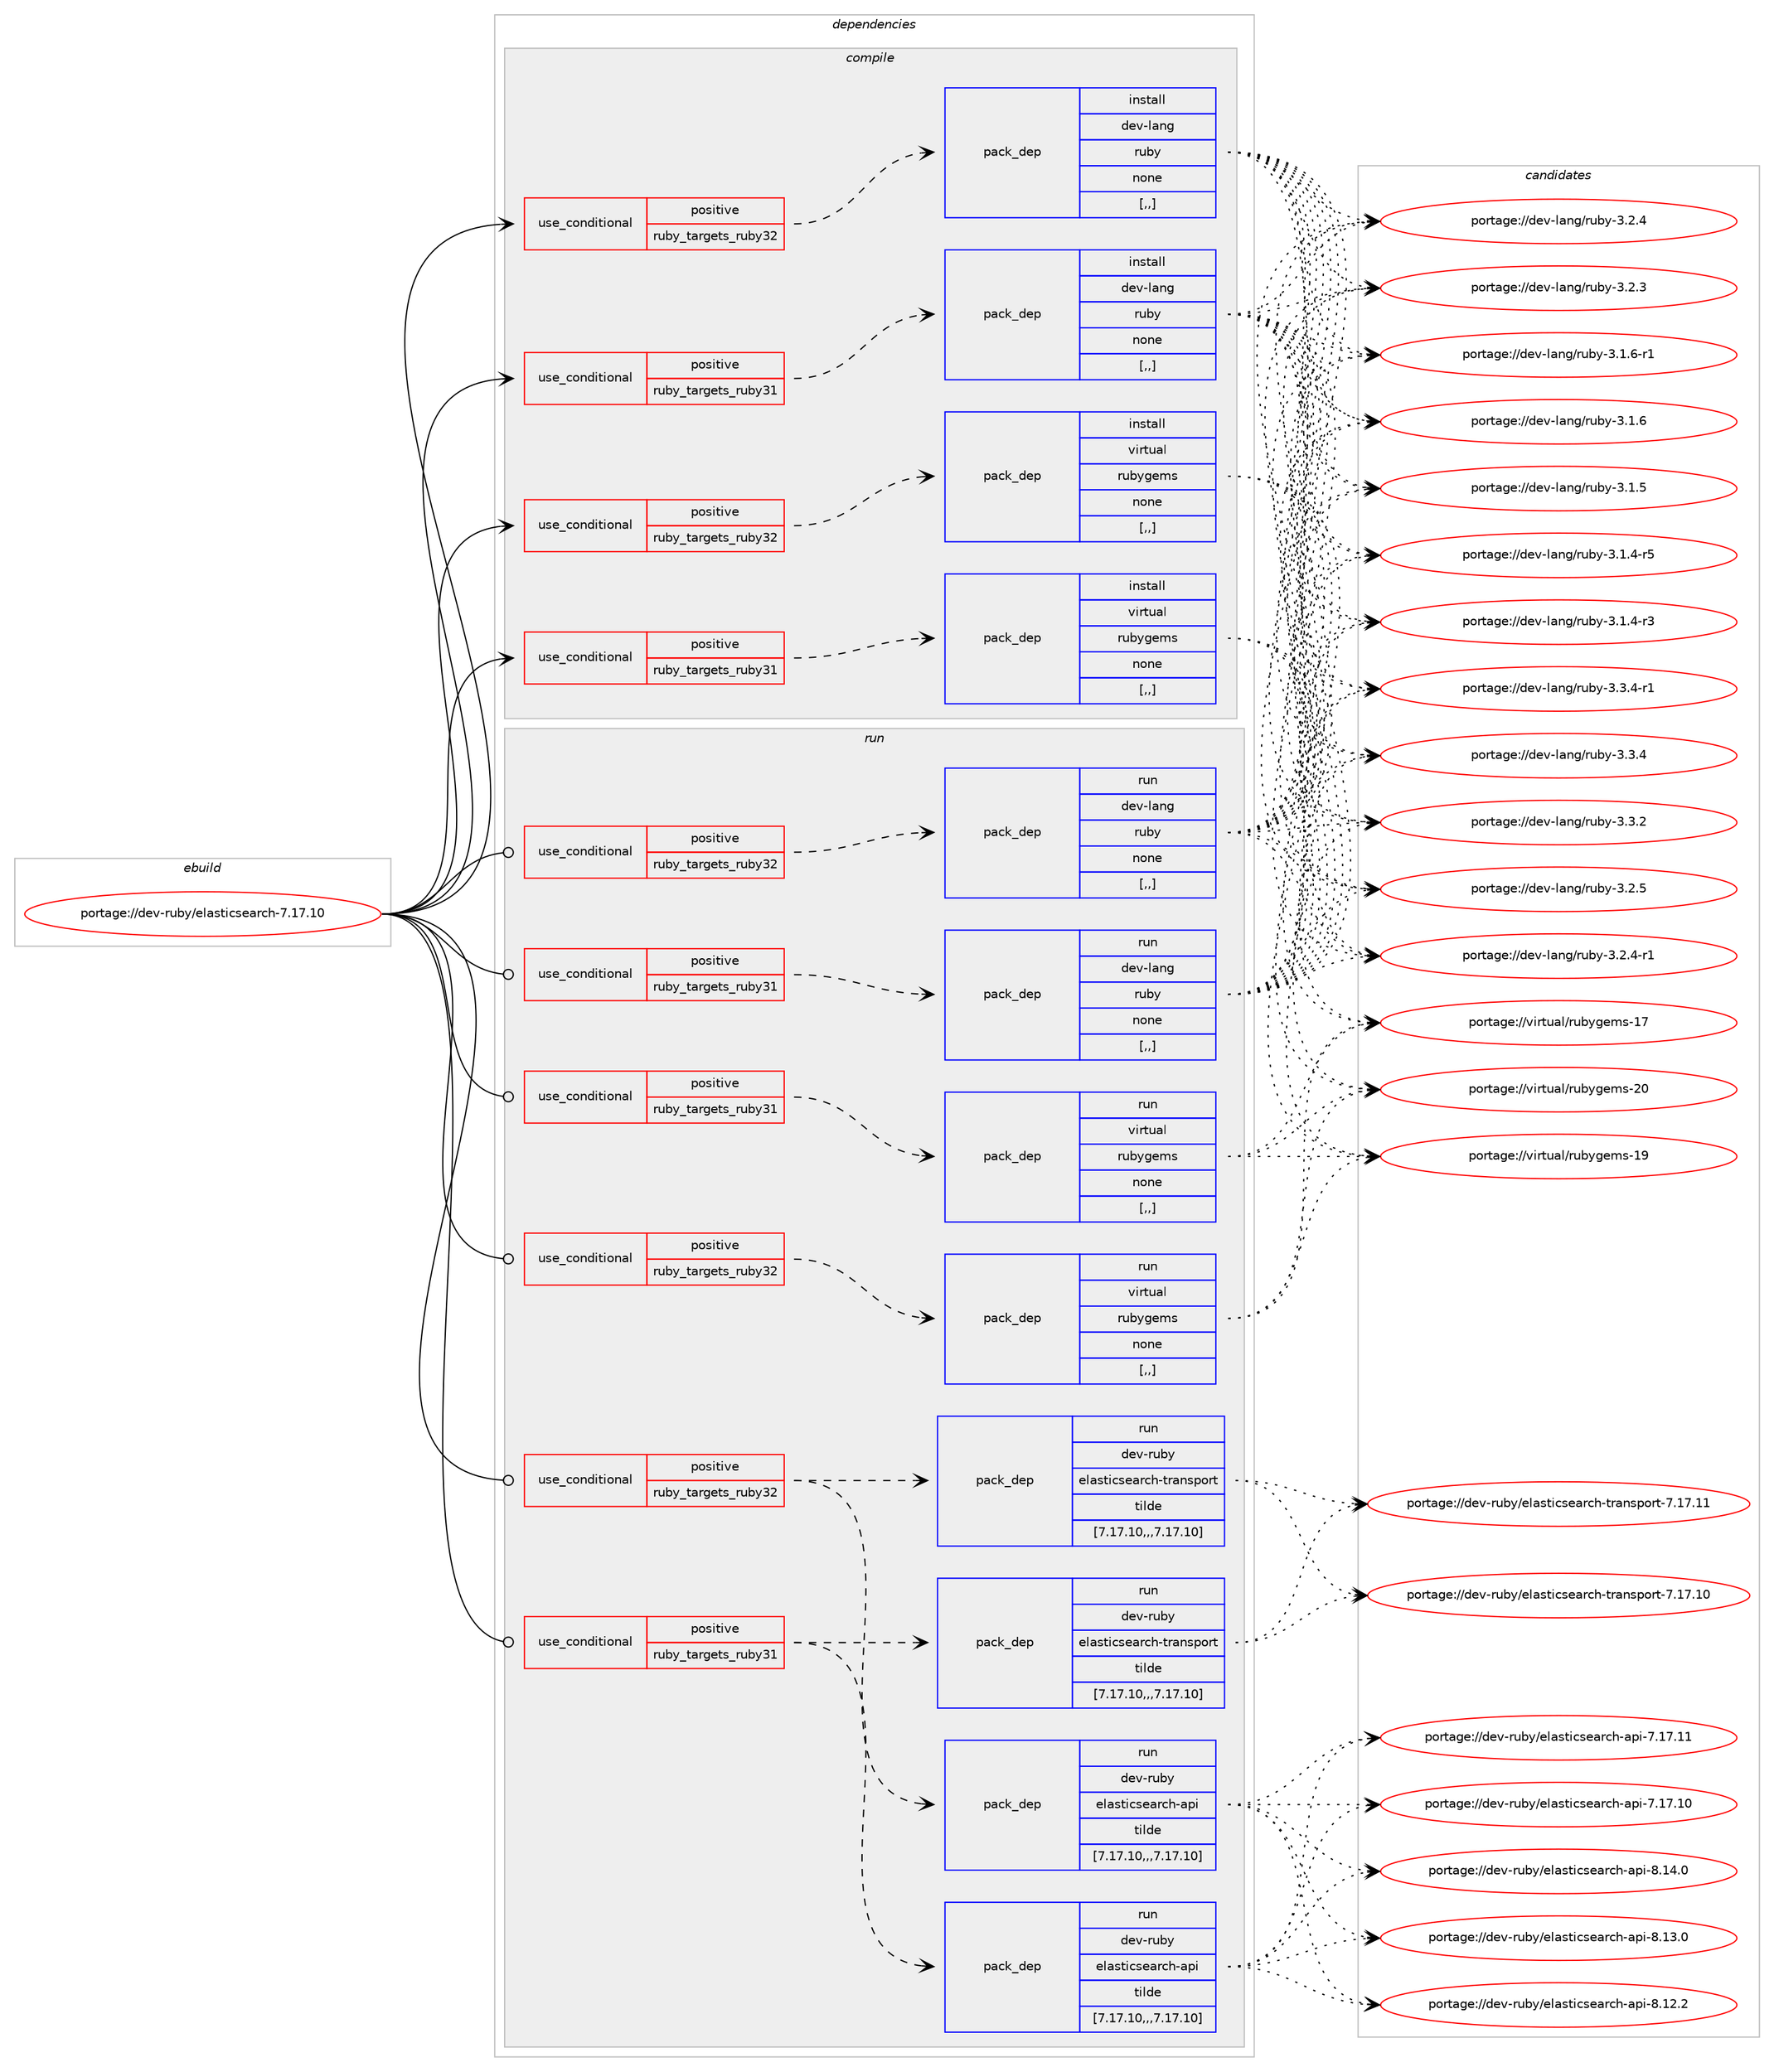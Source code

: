 digraph prolog {

# *************
# Graph options
# *************

newrank=true;
concentrate=true;
compound=true;
graph [rankdir=LR,fontname=Helvetica,fontsize=10,ranksep=1.5];#, ranksep=2.5, nodesep=0.2];
edge  [arrowhead=vee];
node  [fontname=Helvetica,fontsize=10];

# **********
# The ebuild
# **********

subgraph cluster_leftcol {
color=gray;
label=<<i>ebuild</i>>;
id [label="portage://dev-ruby/elasticsearch-7.17.10", color=red, width=4, href="../dev-ruby/elasticsearch-7.17.10.svg"];
}

# ****************
# The dependencies
# ****************

subgraph cluster_midcol {
color=gray;
label=<<i>dependencies</i>>;
subgraph cluster_compile {
fillcolor="#eeeeee";
style=filled;
label=<<i>compile</i>>;
subgraph cond47108 {
dependency182421 [label=<<TABLE BORDER="0" CELLBORDER="1" CELLSPACING="0" CELLPADDING="4"><TR><TD ROWSPAN="3" CELLPADDING="10">use_conditional</TD></TR><TR><TD>positive</TD></TR><TR><TD>ruby_targets_ruby31</TD></TR></TABLE>>, shape=none, color=red];
subgraph pack134005 {
dependency182422 [label=<<TABLE BORDER="0" CELLBORDER="1" CELLSPACING="0" CELLPADDING="4" WIDTH="220"><TR><TD ROWSPAN="6" CELLPADDING="30">pack_dep</TD></TR><TR><TD WIDTH="110">install</TD></TR><TR><TD>dev-lang</TD></TR><TR><TD>ruby</TD></TR><TR><TD>none</TD></TR><TR><TD>[,,]</TD></TR></TABLE>>, shape=none, color=blue];
}
dependency182421:e -> dependency182422:w [weight=20,style="dashed",arrowhead="vee"];
}
id:e -> dependency182421:w [weight=20,style="solid",arrowhead="vee"];
subgraph cond47109 {
dependency182423 [label=<<TABLE BORDER="0" CELLBORDER="1" CELLSPACING="0" CELLPADDING="4"><TR><TD ROWSPAN="3" CELLPADDING="10">use_conditional</TD></TR><TR><TD>positive</TD></TR><TR><TD>ruby_targets_ruby31</TD></TR></TABLE>>, shape=none, color=red];
subgraph pack134006 {
dependency182424 [label=<<TABLE BORDER="0" CELLBORDER="1" CELLSPACING="0" CELLPADDING="4" WIDTH="220"><TR><TD ROWSPAN="6" CELLPADDING="30">pack_dep</TD></TR><TR><TD WIDTH="110">install</TD></TR><TR><TD>virtual</TD></TR><TR><TD>rubygems</TD></TR><TR><TD>none</TD></TR><TR><TD>[,,]</TD></TR></TABLE>>, shape=none, color=blue];
}
dependency182423:e -> dependency182424:w [weight=20,style="dashed",arrowhead="vee"];
}
id:e -> dependency182423:w [weight=20,style="solid",arrowhead="vee"];
subgraph cond47110 {
dependency182425 [label=<<TABLE BORDER="0" CELLBORDER="1" CELLSPACING="0" CELLPADDING="4"><TR><TD ROWSPAN="3" CELLPADDING="10">use_conditional</TD></TR><TR><TD>positive</TD></TR><TR><TD>ruby_targets_ruby32</TD></TR></TABLE>>, shape=none, color=red];
subgraph pack134007 {
dependency182426 [label=<<TABLE BORDER="0" CELLBORDER="1" CELLSPACING="0" CELLPADDING="4" WIDTH="220"><TR><TD ROWSPAN="6" CELLPADDING="30">pack_dep</TD></TR><TR><TD WIDTH="110">install</TD></TR><TR><TD>dev-lang</TD></TR><TR><TD>ruby</TD></TR><TR><TD>none</TD></TR><TR><TD>[,,]</TD></TR></TABLE>>, shape=none, color=blue];
}
dependency182425:e -> dependency182426:w [weight=20,style="dashed",arrowhead="vee"];
}
id:e -> dependency182425:w [weight=20,style="solid",arrowhead="vee"];
subgraph cond47111 {
dependency182427 [label=<<TABLE BORDER="0" CELLBORDER="1" CELLSPACING="0" CELLPADDING="4"><TR><TD ROWSPAN="3" CELLPADDING="10">use_conditional</TD></TR><TR><TD>positive</TD></TR><TR><TD>ruby_targets_ruby32</TD></TR></TABLE>>, shape=none, color=red];
subgraph pack134008 {
dependency182428 [label=<<TABLE BORDER="0" CELLBORDER="1" CELLSPACING="0" CELLPADDING="4" WIDTH="220"><TR><TD ROWSPAN="6" CELLPADDING="30">pack_dep</TD></TR><TR><TD WIDTH="110">install</TD></TR><TR><TD>virtual</TD></TR><TR><TD>rubygems</TD></TR><TR><TD>none</TD></TR><TR><TD>[,,]</TD></TR></TABLE>>, shape=none, color=blue];
}
dependency182427:e -> dependency182428:w [weight=20,style="dashed",arrowhead="vee"];
}
id:e -> dependency182427:w [weight=20,style="solid",arrowhead="vee"];
}
subgraph cluster_compileandrun {
fillcolor="#eeeeee";
style=filled;
label=<<i>compile and run</i>>;
}
subgraph cluster_run {
fillcolor="#eeeeee";
style=filled;
label=<<i>run</i>>;
subgraph cond47112 {
dependency182429 [label=<<TABLE BORDER="0" CELLBORDER="1" CELLSPACING="0" CELLPADDING="4"><TR><TD ROWSPAN="3" CELLPADDING="10">use_conditional</TD></TR><TR><TD>positive</TD></TR><TR><TD>ruby_targets_ruby31</TD></TR></TABLE>>, shape=none, color=red];
subgraph pack134009 {
dependency182430 [label=<<TABLE BORDER="0" CELLBORDER="1" CELLSPACING="0" CELLPADDING="4" WIDTH="220"><TR><TD ROWSPAN="6" CELLPADDING="30">pack_dep</TD></TR><TR><TD WIDTH="110">run</TD></TR><TR><TD>dev-lang</TD></TR><TR><TD>ruby</TD></TR><TR><TD>none</TD></TR><TR><TD>[,,]</TD></TR></TABLE>>, shape=none, color=blue];
}
dependency182429:e -> dependency182430:w [weight=20,style="dashed",arrowhead="vee"];
}
id:e -> dependency182429:w [weight=20,style="solid",arrowhead="odot"];
subgraph cond47113 {
dependency182431 [label=<<TABLE BORDER="0" CELLBORDER="1" CELLSPACING="0" CELLPADDING="4"><TR><TD ROWSPAN="3" CELLPADDING="10">use_conditional</TD></TR><TR><TD>positive</TD></TR><TR><TD>ruby_targets_ruby31</TD></TR></TABLE>>, shape=none, color=red];
subgraph pack134010 {
dependency182432 [label=<<TABLE BORDER="0" CELLBORDER="1" CELLSPACING="0" CELLPADDING="4" WIDTH="220"><TR><TD ROWSPAN="6" CELLPADDING="30">pack_dep</TD></TR><TR><TD WIDTH="110">run</TD></TR><TR><TD>dev-ruby</TD></TR><TR><TD>elasticsearch-api</TD></TR><TR><TD>tilde</TD></TR><TR><TD>[7.17.10,,,7.17.10]</TD></TR></TABLE>>, shape=none, color=blue];
}
dependency182431:e -> dependency182432:w [weight=20,style="dashed",arrowhead="vee"];
subgraph pack134011 {
dependency182433 [label=<<TABLE BORDER="0" CELLBORDER="1" CELLSPACING="0" CELLPADDING="4" WIDTH="220"><TR><TD ROWSPAN="6" CELLPADDING="30">pack_dep</TD></TR><TR><TD WIDTH="110">run</TD></TR><TR><TD>dev-ruby</TD></TR><TR><TD>elasticsearch-transport</TD></TR><TR><TD>tilde</TD></TR><TR><TD>[7.17.10,,,7.17.10]</TD></TR></TABLE>>, shape=none, color=blue];
}
dependency182431:e -> dependency182433:w [weight=20,style="dashed",arrowhead="vee"];
}
id:e -> dependency182431:w [weight=20,style="solid",arrowhead="odot"];
subgraph cond47114 {
dependency182434 [label=<<TABLE BORDER="0" CELLBORDER="1" CELLSPACING="0" CELLPADDING="4"><TR><TD ROWSPAN="3" CELLPADDING="10">use_conditional</TD></TR><TR><TD>positive</TD></TR><TR><TD>ruby_targets_ruby31</TD></TR></TABLE>>, shape=none, color=red];
subgraph pack134012 {
dependency182435 [label=<<TABLE BORDER="0" CELLBORDER="1" CELLSPACING="0" CELLPADDING="4" WIDTH="220"><TR><TD ROWSPAN="6" CELLPADDING="30">pack_dep</TD></TR><TR><TD WIDTH="110">run</TD></TR><TR><TD>virtual</TD></TR><TR><TD>rubygems</TD></TR><TR><TD>none</TD></TR><TR><TD>[,,]</TD></TR></TABLE>>, shape=none, color=blue];
}
dependency182434:e -> dependency182435:w [weight=20,style="dashed",arrowhead="vee"];
}
id:e -> dependency182434:w [weight=20,style="solid",arrowhead="odot"];
subgraph cond47115 {
dependency182436 [label=<<TABLE BORDER="0" CELLBORDER="1" CELLSPACING="0" CELLPADDING="4"><TR><TD ROWSPAN="3" CELLPADDING="10">use_conditional</TD></TR><TR><TD>positive</TD></TR><TR><TD>ruby_targets_ruby32</TD></TR></TABLE>>, shape=none, color=red];
subgraph pack134013 {
dependency182437 [label=<<TABLE BORDER="0" CELLBORDER="1" CELLSPACING="0" CELLPADDING="4" WIDTH="220"><TR><TD ROWSPAN="6" CELLPADDING="30">pack_dep</TD></TR><TR><TD WIDTH="110">run</TD></TR><TR><TD>dev-lang</TD></TR><TR><TD>ruby</TD></TR><TR><TD>none</TD></TR><TR><TD>[,,]</TD></TR></TABLE>>, shape=none, color=blue];
}
dependency182436:e -> dependency182437:w [weight=20,style="dashed",arrowhead="vee"];
}
id:e -> dependency182436:w [weight=20,style="solid",arrowhead="odot"];
subgraph cond47116 {
dependency182438 [label=<<TABLE BORDER="0" CELLBORDER="1" CELLSPACING="0" CELLPADDING="4"><TR><TD ROWSPAN="3" CELLPADDING="10">use_conditional</TD></TR><TR><TD>positive</TD></TR><TR><TD>ruby_targets_ruby32</TD></TR></TABLE>>, shape=none, color=red];
subgraph pack134014 {
dependency182439 [label=<<TABLE BORDER="0" CELLBORDER="1" CELLSPACING="0" CELLPADDING="4" WIDTH="220"><TR><TD ROWSPAN="6" CELLPADDING="30">pack_dep</TD></TR><TR><TD WIDTH="110">run</TD></TR><TR><TD>dev-ruby</TD></TR><TR><TD>elasticsearch-api</TD></TR><TR><TD>tilde</TD></TR><TR><TD>[7.17.10,,,7.17.10]</TD></TR></TABLE>>, shape=none, color=blue];
}
dependency182438:e -> dependency182439:w [weight=20,style="dashed",arrowhead="vee"];
subgraph pack134015 {
dependency182440 [label=<<TABLE BORDER="0" CELLBORDER="1" CELLSPACING="0" CELLPADDING="4" WIDTH="220"><TR><TD ROWSPAN="6" CELLPADDING="30">pack_dep</TD></TR><TR><TD WIDTH="110">run</TD></TR><TR><TD>dev-ruby</TD></TR><TR><TD>elasticsearch-transport</TD></TR><TR><TD>tilde</TD></TR><TR><TD>[7.17.10,,,7.17.10]</TD></TR></TABLE>>, shape=none, color=blue];
}
dependency182438:e -> dependency182440:w [weight=20,style="dashed",arrowhead="vee"];
}
id:e -> dependency182438:w [weight=20,style="solid",arrowhead="odot"];
subgraph cond47117 {
dependency182441 [label=<<TABLE BORDER="0" CELLBORDER="1" CELLSPACING="0" CELLPADDING="4"><TR><TD ROWSPAN="3" CELLPADDING="10">use_conditional</TD></TR><TR><TD>positive</TD></TR><TR><TD>ruby_targets_ruby32</TD></TR></TABLE>>, shape=none, color=red];
subgraph pack134016 {
dependency182442 [label=<<TABLE BORDER="0" CELLBORDER="1" CELLSPACING="0" CELLPADDING="4" WIDTH="220"><TR><TD ROWSPAN="6" CELLPADDING="30">pack_dep</TD></TR><TR><TD WIDTH="110">run</TD></TR><TR><TD>virtual</TD></TR><TR><TD>rubygems</TD></TR><TR><TD>none</TD></TR><TR><TD>[,,]</TD></TR></TABLE>>, shape=none, color=blue];
}
dependency182441:e -> dependency182442:w [weight=20,style="dashed",arrowhead="vee"];
}
id:e -> dependency182441:w [weight=20,style="solid",arrowhead="odot"];
}
}

# **************
# The candidates
# **************

subgraph cluster_choices {
rank=same;
color=gray;
label=<<i>candidates</i>>;

subgraph choice134005 {
color=black;
nodesep=1;
choice100101118451089711010347114117981214551465146524511449 [label="portage://dev-lang/ruby-3.3.4-r1", color=red, width=4,href="../dev-lang/ruby-3.3.4-r1.svg"];
choice10010111845108971101034711411798121455146514652 [label="portage://dev-lang/ruby-3.3.4", color=red, width=4,href="../dev-lang/ruby-3.3.4.svg"];
choice10010111845108971101034711411798121455146514650 [label="portage://dev-lang/ruby-3.3.2", color=red, width=4,href="../dev-lang/ruby-3.3.2.svg"];
choice10010111845108971101034711411798121455146504653 [label="portage://dev-lang/ruby-3.2.5", color=red, width=4,href="../dev-lang/ruby-3.2.5.svg"];
choice100101118451089711010347114117981214551465046524511449 [label="portage://dev-lang/ruby-3.2.4-r1", color=red, width=4,href="../dev-lang/ruby-3.2.4-r1.svg"];
choice10010111845108971101034711411798121455146504652 [label="portage://dev-lang/ruby-3.2.4", color=red, width=4,href="../dev-lang/ruby-3.2.4.svg"];
choice10010111845108971101034711411798121455146504651 [label="portage://dev-lang/ruby-3.2.3", color=red, width=4,href="../dev-lang/ruby-3.2.3.svg"];
choice100101118451089711010347114117981214551464946544511449 [label="portage://dev-lang/ruby-3.1.6-r1", color=red, width=4,href="../dev-lang/ruby-3.1.6-r1.svg"];
choice10010111845108971101034711411798121455146494654 [label="portage://dev-lang/ruby-3.1.6", color=red, width=4,href="../dev-lang/ruby-3.1.6.svg"];
choice10010111845108971101034711411798121455146494653 [label="portage://dev-lang/ruby-3.1.5", color=red, width=4,href="../dev-lang/ruby-3.1.5.svg"];
choice100101118451089711010347114117981214551464946524511453 [label="portage://dev-lang/ruby-3.1.4-r5", color=red, width=4,href="../dev-lang/ruby-3.1.4-r5.svg"];
choice100101118451089711010347114117981214551464946524511451 [label="portage://dev-lang/ruby-3.1.4-r3", color=red, width=4,href="../dev-lang/ruby-3.1.4-r3.svg"];
dependency182422:e -> choice100101118451089711010347114117981214551465146524511449:w [style=dotted,weight="100"];
dependency182422:e -> choice10010111845108971101034711411798121455146514652:w [style=dotted,weight="100"];
dependency182422:e -> choice10010111845108971101034711411798121455146514650:w [style=dotted,weight="100"];
dependency182422:e -> choice10010111845108971101034711411798121455146504653:w [style=dotted,weight="100"];
dependency182422:e -> choice100101118451089711010347114117981214551465046524511449:w [style=dotted,weight="100"];
dependency182422:e -> choice10010111845108971101034711411798121455146504652:w [style=dotted,weight="100"];
dependency182422:e -> choice10010111845108971101034711411798121455146504651:w [style=dotted,weight="100"];
dependency182422:e -> choice100101118451089711010347114117981214551464946544511449:w [style=dotted,weight="100"];
dependency182422:e -> choice10010111845108971101034711411798121455146494654:w [style=dotted,weight="100"];
dependency182422:e -> choice10010111845108971101034711411798121455146494653:w [style=dotted,weight="100"];
dependency182422:e -> choice100101118451089711010347114117981214551464946524511453:w [style=dotted,weight="100"];
dependency182422:e -> choice100101118451089711010347114117981214551464946524511451:w [style=dotted,weight="100"];
}
subgraph choice134006 {
color=black;
nodesep=1;
choice118105114116117971084711411798121103101109115455048 [label="portage://virtual/rubygems-20", color=red, width=4,href="../virtual/rubygems-20.svg"];
choice118105114116117971084711411798121103101109115454957 [label="portage://virtual/rubygems-19", color=red, width=4,href="../virtual/rubygems-19.svg"];
choice118105114116117971084711411798121103101109115454955 [label="portage://virtual/rubygems-17", color=red, width=4,href="../virtual/rubygems-17.svg"];
dependency182424:e -> choice118105114116117971084711411798121103101109115455048:w [style=dotted,weight="100"];
dependency182424:e -> choice118105114116117971084711411798121103101109115454957:w [style=dotted,weight="100"];
dependency182424:e -> choice118105114116117971084711411798121103101109115454955:w [style=dotted,weight="100"];
}
subgraph choice134007 {
color=black;
nodesep=1;
choice100101118451089711010347114117981214551465146524511449 [label="portage://dev-lang/ruby-3.3.4-r1", color=red, width=4,href="../dev-lang/ruby-3.3.4-r1.svg"];
choice10010111845108971101034711411798121455146514652 [label="portage://dev-lang/ruby-3.3.4", color=red, width=4,href="../dev-lang/ruby-3.3.4.svg"];
choice10010111845108971101034711411798121455146514650 [label="portage://dev-lang/ruby-3.3.2", color=red, width=4,href="../dev-lang/ruby-3.3.2.svg"];
choice10010111845108971101034711411798121455146504653 [label="portage://dev-lang/ruby-3.2.5", color=red, width=4,href="../dev-lang/ruby-3.2.5.svg"];
choice100101118451089711010347114117981214551465046524511449 [label="portage://dev-lang/ruby-3.2.4-r1", color=red, width=4,href="../dev-lang/ruby-3.2.4-r1.svg"];
choice10010111845108971101034711411798121455146504652 [label="portage://dev-lang/ruby-3.2.4", color=red, width=4,href="../dev-lang/ruby-3.2.4.svg"];
choice10010111845108971101034711411798121455146504651 [label="portage://dev-lang/ruby-3.2.3", color=red, width=4,href="../dev-lang/ruby-3.2.3.svg"];
choice100101118451089711010347114117981214551464946544511449 [label="portage://dev-lang/ruby-3.1.6-r1", color=red, width=4,href="../dev-lang/ruby-3.1.6-r1.svg"];
choice10010111845108971101034711411798121455146494654 [label="portage://dev-lang/ruby-3.1.6", color=red, width=4,href="../dev-lang/ruby-3.1.6.svg"];
choice10010111845108971101034711411798121455146494653 [label="portage://dev-lang/ruby-3.1.5", color=red, width=4,href="../dev-lang/ruby-3.1.5.svg"];
choice100101118451089711010347114117981214551464946524511453 [label="portage://dev-lang/ruby-3.1.4-r5", color=red, width=4,href="../dev-lang/ruby-3.1.4-r5.svg"];
choice100101118451089711010347114117981214551464946524511451 [label="portage://dev-lang/ruby-3.1.4-r3", color=red, width=4,href="../dev-lang/ruby-3.1.4-r3.svg"];
dependency182426:e -> choice100101118451089711010347114117981214551465146524511449:w [style=dotted,weight="100"];
dependency182426:e -> choice10010111845108971101034711411798121455146514652:w [style=dotted,weight="100"];
dependency182426:e -> choice10010111845108971101034711411798121455146514650:w [style=dotted,weight="100"];
dependency182426:e -> choice10010111845108971101034711411798121455146504653:w [style=dotted,weight="100"];
dependency182426:e -> choice100101118451089711010347114117981214551465046524511449:w [style=dotted,weight="100"];
dependency182426:e -> choice10010111845108971101034711411798121455146504652:w [style=dotted,weight="100"];
dependency182426:e -> choice10010111845108971101034711411798121455146504651:w [style=dotted,weight="100"];
dependency182426:e -> choice100101118451089711010347114117981214551464946544511449:w [style=dotted,weight="100"];
dependency182426:e -> choice10010111845108971101034711411798121455146494654:w [style=dotted,weight="100"];
dependency182426:e -> choice10010111845108971101034711411798121455146494653:w [style=dotted,weight="100"];
dependency182426:e -> choice100101118451089711010347114117981214551464946524511453:w [style=dotted,weight="100"];
dependency182426:e -> choice100101118451089711010347114117981214551464946524511451:w [style=dotted,weight="100"];
}
subgraph choice134008 {
color=black;
nodesep=1;
choice118105114116117971084711411798121103101109115455048 [label="portage://virtual/rubygems-20", color=red, width=4,href="../virtual/rubygems-20.svg"];
choice118105114116117971084711411798121103101109115454957 [label="portage://virtual/rubygems-19", color=red, width=4,href="../virtual/rubygems-19.svg"];
choice118105114116117971084711411798121103101109115454955 [label="portage://virtual/rubygems-17", color=red, width=4,href="../virtual/rubygems-17.svg"];
dependency182428:e -> choice118105114116117971084711411798121103101109115455048:w [style=dotted,weight="100"];
dependency182428:e -> choice118105114116117971084711411798121103101109115454957:w [style=dotted,weight="100"];
dependency182428:e -> choice118105114116117971084711411798121103101109115454955:w [style=dotted,weight="100"];
}
subgraph choice134009 {
color=black;
nodesep=1;
choice100101118451089711010347114117981214551465146524511449 [label="portage://dev-lang/ruby-3.3.4-r1", color=red, width=4,href="../dev-lang/ruby-3.3.4-r1.svg"];
choice10010111845108971101034711411798121455146514652 [label="portage://dev-lang/ruby-3.3.4", color=red, width=4,href="../dev-lang/ruby-3.3.4.svg"];
choice10010111845108971101034711411798121455146514650 [label="portage://dev-lang/ruby-3.3.2", color=red, width=4,href="../dev-lang/ruby-3.3.2.svg"];
choice10010111845108971101034711411798121455146504653 [label="portage://dev-lang/ruby-3.2.5", color=red, width=4,href="../dev-lang/ruby-3.2.5.svg"];
choice100101118451089711010347114117981214551465046524511449 [label="portage://dev-lang/ruby-3.2.4-r1", color=red, width=4,href="../dev-lang/ruby-3.2.4-r1.svg"];
choice10010111845108971101034711411798121455146504652 [label="portage://dev-lang/ruby-3.2.4", color=red, width=4,href="../dev-lang/ruby-3.2.4.svg"];
choice10010111845108971101034711411798121455146504651 [label="portage://dev-lang/ruby-3.2.3", color=red, width=4,href="../dev-lang/ruby-3.2.3.svg"];
choice100101118451089711010347114117981214551464946544511449 [label="portage://dev-lang/ruby-3.1.6-r1", color=red, width=4,href="../dev-lang/ruby-3.1.6-r1.svg"];
choice10010111845108971101034711411798121455146494654 [label="portage://dev-lang/ruby-3.1.6", color=red, width=4,href="../dev-lang/ruby-3.1.6.svg"];
choice10010111845108971101034711411798121455146494653 [label="portage://dev-lang/ruby-3.1.5", color=red, width=4,href="../dev-lang/ruby-3.1.5.svg"];
choice100101118451089711010347114117981214551464946524511453 [label="portage://dev-lang/ruby-3.1.4-r5", color=red, width=4,href="../dev-lang/ruby-3.1.4-r5.svg"];
choice100101118451089711010347114117981214551464946524511451 [label="portage://dev-lang/ruby-3.1.4-r3", color=red, width=4,href="../dev-lang/ruby-3.1.4-r3.svg"];
dependency182430:e -> choice100101118451089711010347114117981214551465146524511449:w [style=dotted,weight="100"];
dependency182430:e -> choice10010111845108971101034711411798121455146514652:w [style=dotted,weight="100"];
dependency182430:e -> choice10010111845108971101034711411798121455146514650:w [style=dotted,weight="100"];
dependency182430:e -> choice10010111845108971101034711411798121455146504653:w [style=dotted,weight="100"];
dependency182430:e -> choice100101118451089711010347114117981214551465046524511449:w [style=dotted,weight="100"];
dependency182430:e -> choice10010111845108971101034711411798121455146504652:w [style=dotted,weight="100"];
dependency182430:e -> choice10010111845108971101034711411798121455146504651:w [style=dotted,weight="100"];
dependency182430:e -> choice100101118451089711010347114117981214551464946544511449:w [style=dotted,weight="100"];
dependency182430:e -> choice10010111845108971101034711411798121455146494654:w [style=dotted,weight="100"];
dependency182430:e -> choice10010111845108971101034711411798121455146494653:w [style=dotted,weight="100"];
dependency182430:e -> choice100101118451089711010347114117981214551464946524511453:w [style=dotted,weight="100"];
dependency182430:e -> choice100101118451089711010347114117981214551464946524511451:w [style=dotted,weight="100"];
}
subgraph choice134010 {
color=black;
nodesep=1;
choice10010111845114117981214710110897115116105991151019711499104459711210545564649524648 [label="portage://dev-ruby/elasticsearch-api-8.14.0", color=red, width=4,href="../dev-ruby/elasticsearch-api-8.14.0.svg"];
choice10010111845114117981214710110897115116105991151019711499104459711210545564649514648 [label="portage://dev-ruby/elasticsearch-api-8.13.0", color=red, width=4,href="../dev-ruby/elasticsearch-api-8.13.0.svg"];
choice10010111845114117981214710110897115116105991151019711499104459711210545564649504650 [label="portage://dev-ruby/elasticsearch-api-8.12.2", color=red, width=4,href="../dev-ruby/elasticsearch-api-8.12.2.svg"];
choice1001011184511411798121471011089711511610599115101971149910445971121054555464955464949 [label="portage://dev-ruby/elasticsearch-api-7.17.11", color=red, width=4,href="../dev-ruby/elasticsearch-api-7.17.11.svg"];
choice1001011184511411798121471011089711511610599115101971149910445971121054555464955464948 [label="portage://dev-ruby/elasticsearch-api-7.17.10", color=red, width=4,href="../dev-ruby/elasticsearch-api-7.17.10.svg"];
dependency182432:e -> choice10010111845114117981214710110897115116105991151019711499104459711210545564649524648:w [style=dotted,weight="100"];
dependency182432:e -> choice10010111845114117981214710110897115116105991151019711499104459711210545564649514648:w [style=dotted,weight="100"];
dependency182432:e -> choice10010111845114117981214710110897115116105991151019711499104459711210545564649504650:w [style=dotted,weight="100"];
dependency182432:e -> choice1001011184511411798121471011089711511610599115101971149910445971121054555464955464949:w [style=dotted,weight="100"];
dependency182432:e -> choice1001011184511411798121471011089711511610599115101971149910445971121054555464955464948:w [style=dotted,weight="100"];
}
subgraph choice134011 {
color=black;
nodesep=1;
choice1001011184511411798121471011089711511610599115101971149910445116114971101151121111141164555464955464949 [label="portage://dev-ruby/elasticsearch-transport-7.17.11", color=red, width=4,href="../dev-ruby/elasticsearch-transport-7.17.11.svg"];
choice1001011184511411798121471011089711511610599115101971149910445116114971101151121111141164555464955464948 [label="portage://dev-ruby/elasticsearch-transport-7.17.10", color=red, width=4,href="../dev-ruby/elasticsearch-transport-7.17.10.svg"];
dependency182433:e -> choice1001011184511411798121471011089711511610599115101971149910445116114971101151121111141164555464955464949:w [style=dotted,weight="100"];
dependency182433:e -> choice1001011184511411798121471011089711511610599115101971149910445116114971101151121111141164555464955464948:w [style=dotted,weight="100"];
}
subgraph choice134012 {
color=black;
nodesep=1;
choice118105114116117971084711411798121103101109115455048 [label="portage://virtual/rubygems-20", color=red, width=4,href="../virtual/rubygems-20.svg"];
choice118105114116117971084711411798121103101109115454957 [label="portage://virtual/rubygems-19", color=red, width=4,href="../virtual/rubygems-19.svg"];
choice118105114116117971084711411798121103101109115454955 [label="portage://virtual/rubygems-17", color=red, width=4,href="../virtual/rubygems-17.svg"];
dependency182435:e -> choice118105114116117971084711411798121103101109115455048:w [style=dotted,weight="100"];
dependency182435:e -> choice118105114116117971084711411798121103101109115454957:w [style=dotted,weight="100"];
dependency182435:e -> choice118105114116117971084711411798121103101109115454955:w [style=dotted,weight="100"];
}
subgraph choice134013 {
color=black;
nodesep=1;
choice100101118451089711010347114117981214551465146524511449 [label="portage://dev-lang/ruby-3.3.4-r1", color=red, width=4,href="../dev-lang/ruby-3.3.4-r1.svg"];
choice10010111845108971101034711411798121455146514652 [label="portage://dev-lang/ruby-3.3.4", color=red, width=4,href="../dev-lang/ruby-3.3.4.svg"];
choice10010111845108971101034711411798121455146514650 [label="portage://dev-lang/ruby-3.3.2", color=red, width=4,href="../dev-lang/ruby-3.3.2.svg"];
choice10010111845108971101034711411798121455146504653 [label="portage://dev-lang/ruby-3.2.5", color=red, width=4,href="../dev-lang/ruby-3.2.5.svg"];
choice100101118451089711010347114117981214551465046524511449 [label="portage://dev-lang/ruby-3.2.4-r1", color=red, width=4,href="../dev-lang/ruby-3.2.4-r1.svg"];
choice10010111845108971101034711411798121455146504652 [label="portage://dev-lang/ruby-3.2.4", color=red, width=4,href="../dev-lang/ruby-3.2.4.svg"];
choice10010111845108971101034711411798121455146504651 [label="portage://dev-lang/ruby-3.2.3", color=red, width=4,href="../dev-lang/ruby-3.2.3.svg"];
choice100101118451089711010347114117981214551464946544511449 [label="portage://dev-lang/ruby-3.1.6-r1", color=red, width=4,href="../dev-lang/ruby-3.1.6-r1.svg"];
choice10010111845108971101034711411798121455146494654 [label="portage://dev-lang/ruby-3.1.6", color=red, width=4,href="../dev-lang/ruby-3.1.6.svg"];
choice10010111845108971101034711411798121455146494653 [label="portage://dev-lang/ruby-3.1.5", color=red, width=4,href="../dev-lang/ruby-3.1.5.svg"];
choice100101118451089711010347114117981214551464946524511453 [label="portage://dev-lang/ruby-3.1.4-r5", color=red, width=4,href="../dev-lang/ruby-3.1.4-r5.svg"];
choice100101118451089711010347114117981214551464946524511451 [label="portage://dev-lang/ruby-3.1.4-r3", color=red, width=4,href="../dev-lang/ruby-3.1.4-r3.svg"];
dependency182437:e -> choice100101118451089711010347114117981214551465146524511449:w [style=dotted,weight="100"];
dependency182437:e -> choice10010111845108971101034711411798121455146514652:w [style=dotted,weight="100"];
dependency182437:e -> choice10010111845108971101034711411798121455146514650:w [style=dotted,weight="100"];
dependency182437:e -> choice10010111845108971101034711411798121455146504653:w [style=dotted,weight="100"];
dependency182437:e -> choice100101118451089711010347114117981214551465046524511449:w [style=dotted,weight="100"];
dependency182437:e -> choice10010111845108971101034711411798121455146504652:w [style=dotted,weight="100"];
dependency182437:e -> choice10010111845108971101034711411798121455146504651:w [style=dotted,weight="100"];
dependency182437:e -> choice100101118451089711010347114117981214551464946544511449:w [style=dotted,weight="100"];
dependency182437:e -> choice10010111845108971101034711411798121455146494654:w [style=dotted,weight="100"];
dependency182437:e -> choice10010111845108971101034711411798121455146494653:w [style=dotted,weight="100"];
dependency182437:e -> choice100101118451089711010347114117981214551464946524511453:w [style=dotted,weight="100"];
dependency182437:e -> choice100101118451089711010347114117981214551464946524511451:w [style=dotted,weight="100"];
}
subgraph choice134014 {
color=black;
nodesep=1;
choice10010111845114117981214710110897115116105991151019711499104459711210545564649524648 [label="portage://dev-ruby/elasticsearch-api-8.14.0", color=red, width=4,href="../dev-ruby/elasticsearch-api-8.14.0.svg"];
choice10010111845114117981214710110897115116105991151019711499104459711210545564649514648 [label="portage://dev-ruby/elasticsearch-api-8.13.0", color=red, width=4,href="../dev-ruby/elasticsearch-api-8.13.0.svg"];
choice10010111845114117981214710110897115116105991151019711499104459711210545564649504650 [label="portage://dev-ruby/elasticsearch-api-8.12.2", color=red, width=4,href="../dev-ruby/elasticsearch-api-8.12.2.svg"];
choice1001011184511411798121471011089711511610599115101971149910445971121054555464955464949 [label="portage://dev-ruby/elasticsearch-api-7.17.11", color=red, width=4,href="../dev-ruby/elasticsearch-api-7.17.11.svg"];
choice1001011184511411798121471011089711511610599115101971149910445971121054555464955464948 [label="portage://dev-ruby/elasticsearch-api-7.17.10", color=red, width=4,href="../dev-ruby/elasticsearch-api-7.17.10.svg"];
dependency182439:e -> choice10010111845114117981214710110897115116105991151019711499104459711210545564649524648:w [style=dotted,weight="100"];
dependency182439:e -> choice10010111845114117981214710110897115116105991151019711499104459711210545564649514648:w [style=dotted,weight="100"];
dependency182439:e -> choice10010111845114117981214710110897115116105991151019711499104459711210545564649504650:w [style=dotted,weight="100"];
dependency182439:e -> choice1001011184511411798121471011089711511610599115101971149910445971121054555464955464949:w [style=dotted,weight="100"];
dependency182439:e -> choice1001011184511411798121471011089711511610599115101971149910445971121054555464955464948:w [style=dotted,weight="100"];
}
subgraph choice134015 {
color=black;
nodesep=1;
choice1001011184511411798121471011089711511610599115101971149910445116114971101151121111141164555464955464949 [label="portage://dev-ruby/elasticsearch-transport-7.17.11", color=red, width=4,href="../dev-ruby/elasticsearch-transport-7.17.11.svg"];
choice1001011184511411798121471011089711511610599115101971149910445116114971101151121111141164555464955464948 [label="portage://dev-ruby/elasticsearch-transport-7.17.10", color=red, width=4,href="../dev-ruby/elasticsearch-transport-7.17.10.svg"];
dependency182440:e -> choice1001011184511411798121471011089711511610599115101971149910445116114971101151121111141164555464955464949:w [style=dotted,weight="100"];
dependency182440:e -> choice1001011184511411798121471011089711511610599115101971149910445116114971101151121111141164555464955464948:w [style=dotted,weight="100"];
}
subgraph choice134016 {
color=black;
nodesep=1;
choice118105114116117971084711411798121103101109115455048 [label="portage://virtual/rubygems-20", color=red, width=4,href="../virtual/rubygems-20.svg"];
choice118105114116117971084711411798121103101109115454957 [label="portage://virtual/rubygems-19", color=red, width=4,href="../virtual/rubygems-19.svg"];
choice118105114116117971084711411798121103101109115454955 [label="portage://virtual/rubygems-17", color=red, width=4,href="../virtual/rubygems-17.svg"];
dependency182442:e -> choice118105114116117971084711411798121103101109115455048:w [style=dotted,weight="100"];
dependency182442:e -> choice118105114116117971084711411798121103101109115454957:w [style=dotted,weight="100"];
dependency182442:e -> choice118105114116117971084711411798121103101109115454955:w [style=dotted,weight="100"];
}
}

}
